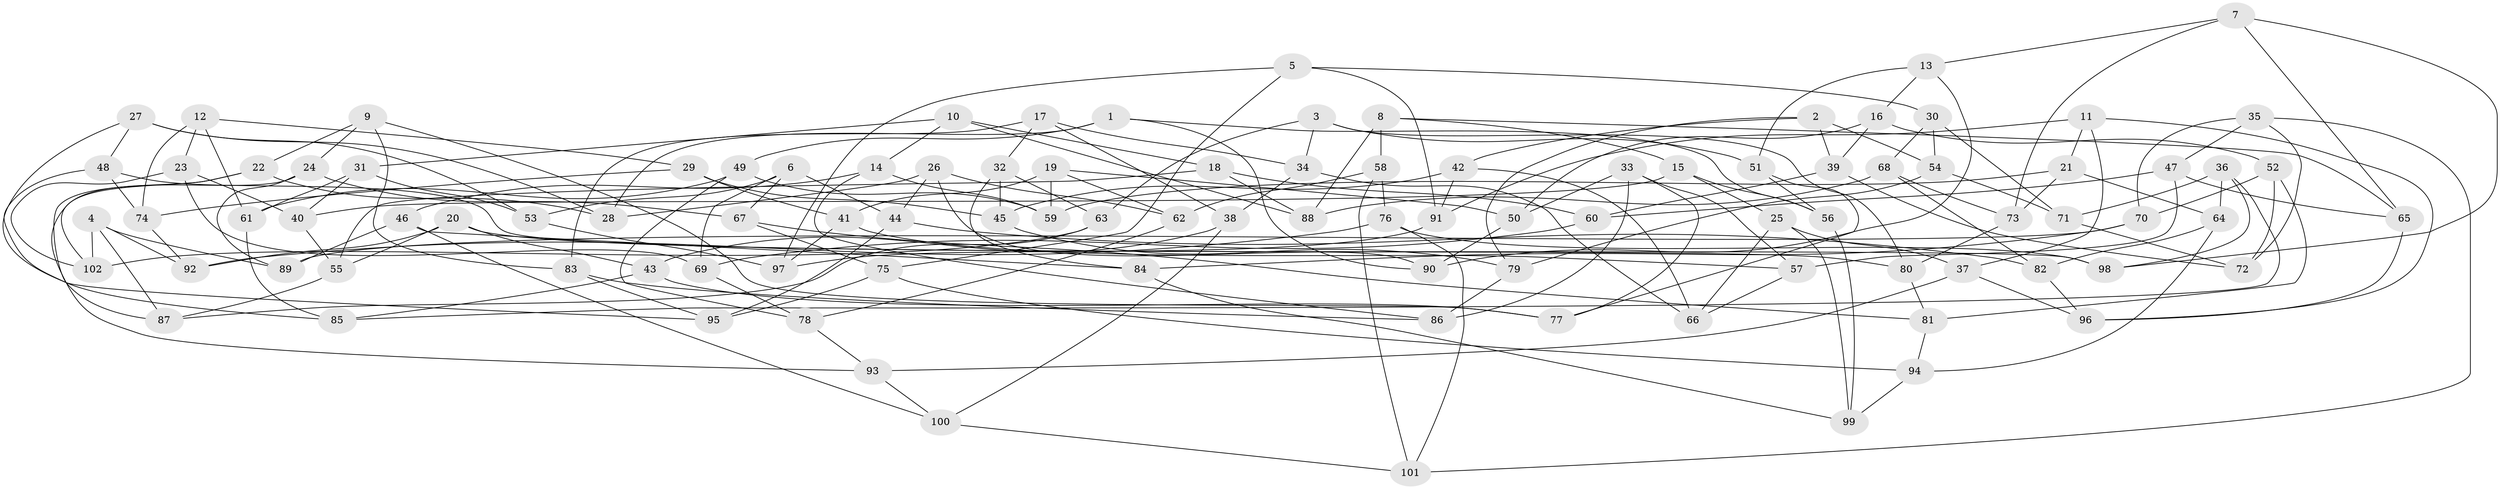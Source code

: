 // coarse degree distribution, {4: 0.07317073170731707, 5: 0.34146341463414637, 6: 0.36585365853658536, 8: 0.0975609756097561, 7: 0.0975609756097561, 10: 0.024390243902439025}
// Generated by graph-tools (version 1.1) at 2025/38/03/04/25 23:38:17]
// undirected, 102 vertices, 204 edges
graph export_dot {
  node [color=gray90,style=filled];
  1;
  2;
  3;
  4;
  5;
  6;
  7;
  8;
  9;
  10;
  11;
  12;
  13;
  14;
  15;
  16;
  17;
  18;
  19;
  20;
  21;
  22;
  23;
  24;
  25;
  26;
  27;
  28;
  29;
  30;
  31;
  32;
  33;
  34;
  35;
  36;
  37;
  38;
  39;
  40;
  41;
  42;
  43;
  44;
  45;
  46;
  47;
  48;
  49;
  50;
  51;
  52;
  53;
  54;
  55;
  56;
  57;
  58;
  59;
  60;
  61;
  62;
  63;
  64;
  65;
  66;
  67;
  68;
  69;
  70;
  71;
  72;
  73;
  74;
  75;
  76;
  77;
  78;
  79;
  80;
  81;
  82;
  83;
  84;
  85;
  86;
  87;
  88;
  89;
  90;
  91;
  92;
  93;
  94;
  95;
  96;
  97;
  98;
  99;
  100;
  101;
  102;
  1 -- 90;
  1 -- 28;
  1 -- 56;
  1 -- 49;
  2 -- 42;
  2 -- 39;
  2 -- 79;
  2 -- 54;
  3 -- 63;
  3 -- 51;
  3 -- 34;
  3 -- 80;
  4 -- 87;
  4 -- 89;
  4 -- 92;
  4 -- 102;
  5 -- 75;
  5 -- 30;
  5 -- 91;
  5 -- 97;
  6 -- 44;
  6 -- 69;
  6 -- 53;
  6 -- 67;
  7 -- 98;
  7 -- 13;
  7 -- 73;
  7 -- 65;
  8 -- 88;
  8 -- 58;
  8 -- 15;
  8 -- 65;
  9 -- 83;
  9 -- 22;
  9 -- 24;
  9 -- 77;
  10 -- 88;
  10 -- 31;
  10 -- 18;
  10 -- 14;
  11 -- 37;
  11 -- 96;
  11 -- 91;
  11 -- 21;
  12 -- 23;
  12 -- 61;
  12 -- 74;
  12 -- 29;
  13 -- 51;
  13 -- 16;
  13 -- 90;
  14 -- 59;
  14 -- 86;
  14 -- 46;
  15 -- 56;
  15 -- 25;
  15 -- 40;
  16 -- 50;
  16 -- 52;
  16 -- 39;
  17 -- 38;
  17 -- 83;
  17 -- 34;
  17 -- 32;
  18 -- 60;
  18 -- 55;
  18 -- 88;
  19 -- 41;
  19 -- 50;
  19 -- 62;
  19 -- 59;
  20 -- 80;
  20 -- 43;
  20 -- 55;
  20 -- 92;
  21 -- 64;
  21 -- 73;
  21 -- 59;
  22 -- 28;
  22 -- 87;
  22 -- 102;
  23 -- 40;
  23 -- 102;
  23 -- 69;
  24 -- 89;
  24 -- 67;
  24 -- 93;
  25 -- 66;
  25 -- 99;
  25 -- 37;
  26 -- 28;
  26 -- 44;
  26 -- 62;
  26 -- 90;
  27 -- 28;
  27 -- 48;
  27 -- 53;
  27 -- 95;
  29 -- 45;
  29 -- 41;
  29 -- 74;
  30 -- 54;
  30 -- 68;
  30 -- 71;
  31 -- 61;
  31 -- 40;
  31 -- 53;
  32 -- 63;
  32 -- 84;
  32 -- 45;
  33 -- 77;
  33 -- 57;
  33 -- 50;
  33 -- 86;
  34 -- 66;
  34 -- 38;
  35 -- 47;
  35 -- 70;
  35 -- 72;
  35 -- 101;
  36 -- 71;
  36 -- 98;
  36 -- 64;
  36 -- 85;
  37 -- 96;
  37 -- 93;
  38 -- 100;
  38 -- 43;
  39 -- 60;
  39 -- 72;
  40 -- 55;
  41 -- 97;
  41 -- 57;
  42 -- 66;
  42 -- 91;
  42 -- 45;
  43 -- 77;
  43 -- 85;
  44 -- 82;
  44 -- 95;
  45 -- 79;
  46 -- 89;
  46 -- 84;
  46 -- 100;
  47 -- 57;
  47 -- 60;
  47 -- 65;
  48 -- 85;
  48 -- 74;
  48 -- 98;
  49 -- 78;
  49 -- 59;
  49 -- 61;
  50 -- 90;
  51 -- 77;
  51 -- 56;
  52 -- 70;
  52 -- 81;
  52 -- 72;
  53 -- 97;
  54 -- 71;
  54 -- 79;
  55 -- 87;
  56 -- 99;
  57 -- 66;
  58 -- 62;
  58 -- 76;
  58 -- 101;
  60 -- 69;
  61 -- 85;
  62 -- 78;
  63 -- 102;
  63 -- 87;
  64 -- 82;
  64 -- 94;
  65 -- 96;
  67 -- 75;
  67 -- 81;
  68 -- 82;
  68 -- 88;
  68 -- 73;
  69 -- 78;
  70 -- 84;
  70 -- 89;
  71 -- 72;
  73 -- 80;
  74 -- 92;
  75 -- 95;
  75 -- 94;
  76 -- 92;
  76 -- 98;
  76 -- 101;
  78 -- 93;
  79 -- 86;
  80 -- 81;
  81 -- 94;
  82 -- 96;
  83 -- 86;
  83 -- 95;
  84 -- 99;
  91 -- 97;
  93 -- 100;
  94 -- 99;
  100 -- 101;
}
